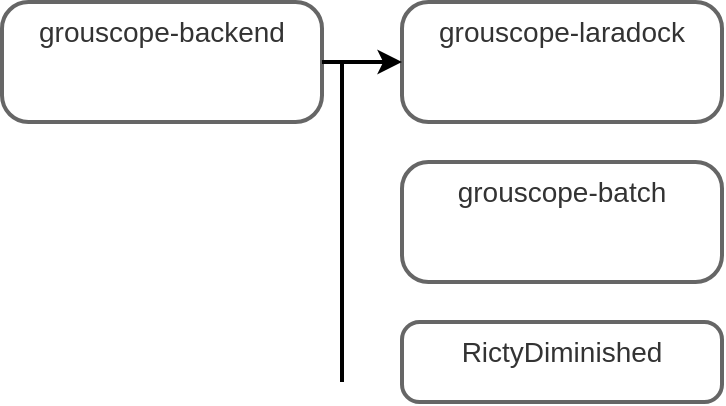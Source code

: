 <mxfile version="11.0.5" type="device"><diagram id="94uh4aojpUh3N1B8n2c_" name="Page-1"><mxGraphModel dx="1102" dy="625" grid="1" gridSize="10" guides="1" tooltips="1" connect="1" arrows="1" fold="1" page="1" pageScale="1" pageWidth="850" pageHeight="1100" math="0" shadow="0"><root><mxCell id="0"/><mxCell id="1" parent="0"/><mxCell id="iMur9UoLrMnnaxBYE2fe-1" value="&lt;span style=&quot;font-size: 14px&quot;&gt;grouscope-backend&lt;/span&gt;" style="rounded=1;whiteSpace=wrap;html=1;fillColor=#FFFFFF;strokeColor=#666666;fontColor=#333333;strokeWidth=2;align=center;verticalAlign=top;arcSize=22;" vertex="1" parent="1"><mxGeometry x="40" y="40" width="160" height="60" as="geometry"/></mxCell><mxCell id="iMur9UoLrMnnaxBYE2fe-2" value="&lt;span style=&quot;font-size: 14px&quot;&gt;grouscope-batch&lt;/span&gt;" style="rounded=1;whiteSpace=wrap;html=1;fillColor=#FFFFFF;strokeColor=#666666;fontColor=#333333;strokeWidth=2;align=center;verticalAlign=top;arcSize=22;" vertex="1" parent="1"><mxGeometry x="240" y="120" width="160" height="60" as="geometry"/></mxCell><mxCell id="iMur9UoLrMnnaxBYE2fe-3" value="&lt;span style=&quot;font-size: 14px&quot;&gt;grouscope-laradock&lt;/span&gt;" style="rounded=1;whiteSpace=wrap;html=1;fillColor=#FFFFFF;strokeColor=#666666;fontColor=#333333;strokeWidth=2;align=center;verticalAlign=top;arcSize=22;" vertex="1" parent="1"><mxGeometry x="240" y="40" width="160" height="60" as="geometry"/></mxCell><mxCell id="iMur9UoLrMnnaxBYE2fe-4" value="&lt;span style=&quot;font-size: 14px&quot;&gt;RictyDiminished&lt;/span&gt;" style="rounded=1;whiteSpace=wrap;html=1;fillColor=#FFFFFF;strokeColor=#666666;fontColor=#333333;strokeWidth=2;align=center;verticalAlign=top;arcSize=22;" vertex="1" parent="1"><mxGeometry x="240" y="200" width="160" height="40" as="geometry"/></mxCell><mxCell id="iMur9UoLrMnnaxBYE2fe-5" value="" style="endArrow=classic;html=1;strokeColor=#000000;strokeWidth=2;exitX=1;exitY=0.5;exitDx=0;exitDy=0;entryX=0;entryY=0.5;entryDx=0;entryDy=0;" edge="1" parent="1" source="iMur9UoLrMnnaxBYE2fe-1" target="iMur9UoLrMnnaxBYE2fe-3"><mxGeometry width="50" height="50" relative="1" as="geometry"><mxPoint x="560" y="240" as="sourcePoint"/><mxPoint x="640" y="240" as="targetPoint"/></mxGeometry></mxCell><mxCell id="iMur9UoLrMnnaxBYE2fe-7" value="" style="endArrow=none;html=1;strokeColor=#000000;strokeWidth=2;" edge="1" parent="1"><mxGeometry width="50" height="50" relative="1" as="geometry"><mxPoint x="210" y="70" as="sourcePoint"/><mxPoint x="210" y="230" as="targetPoint"/></mxGeometry></mxCell></root></mxGraphModel></diagram></mxfile>